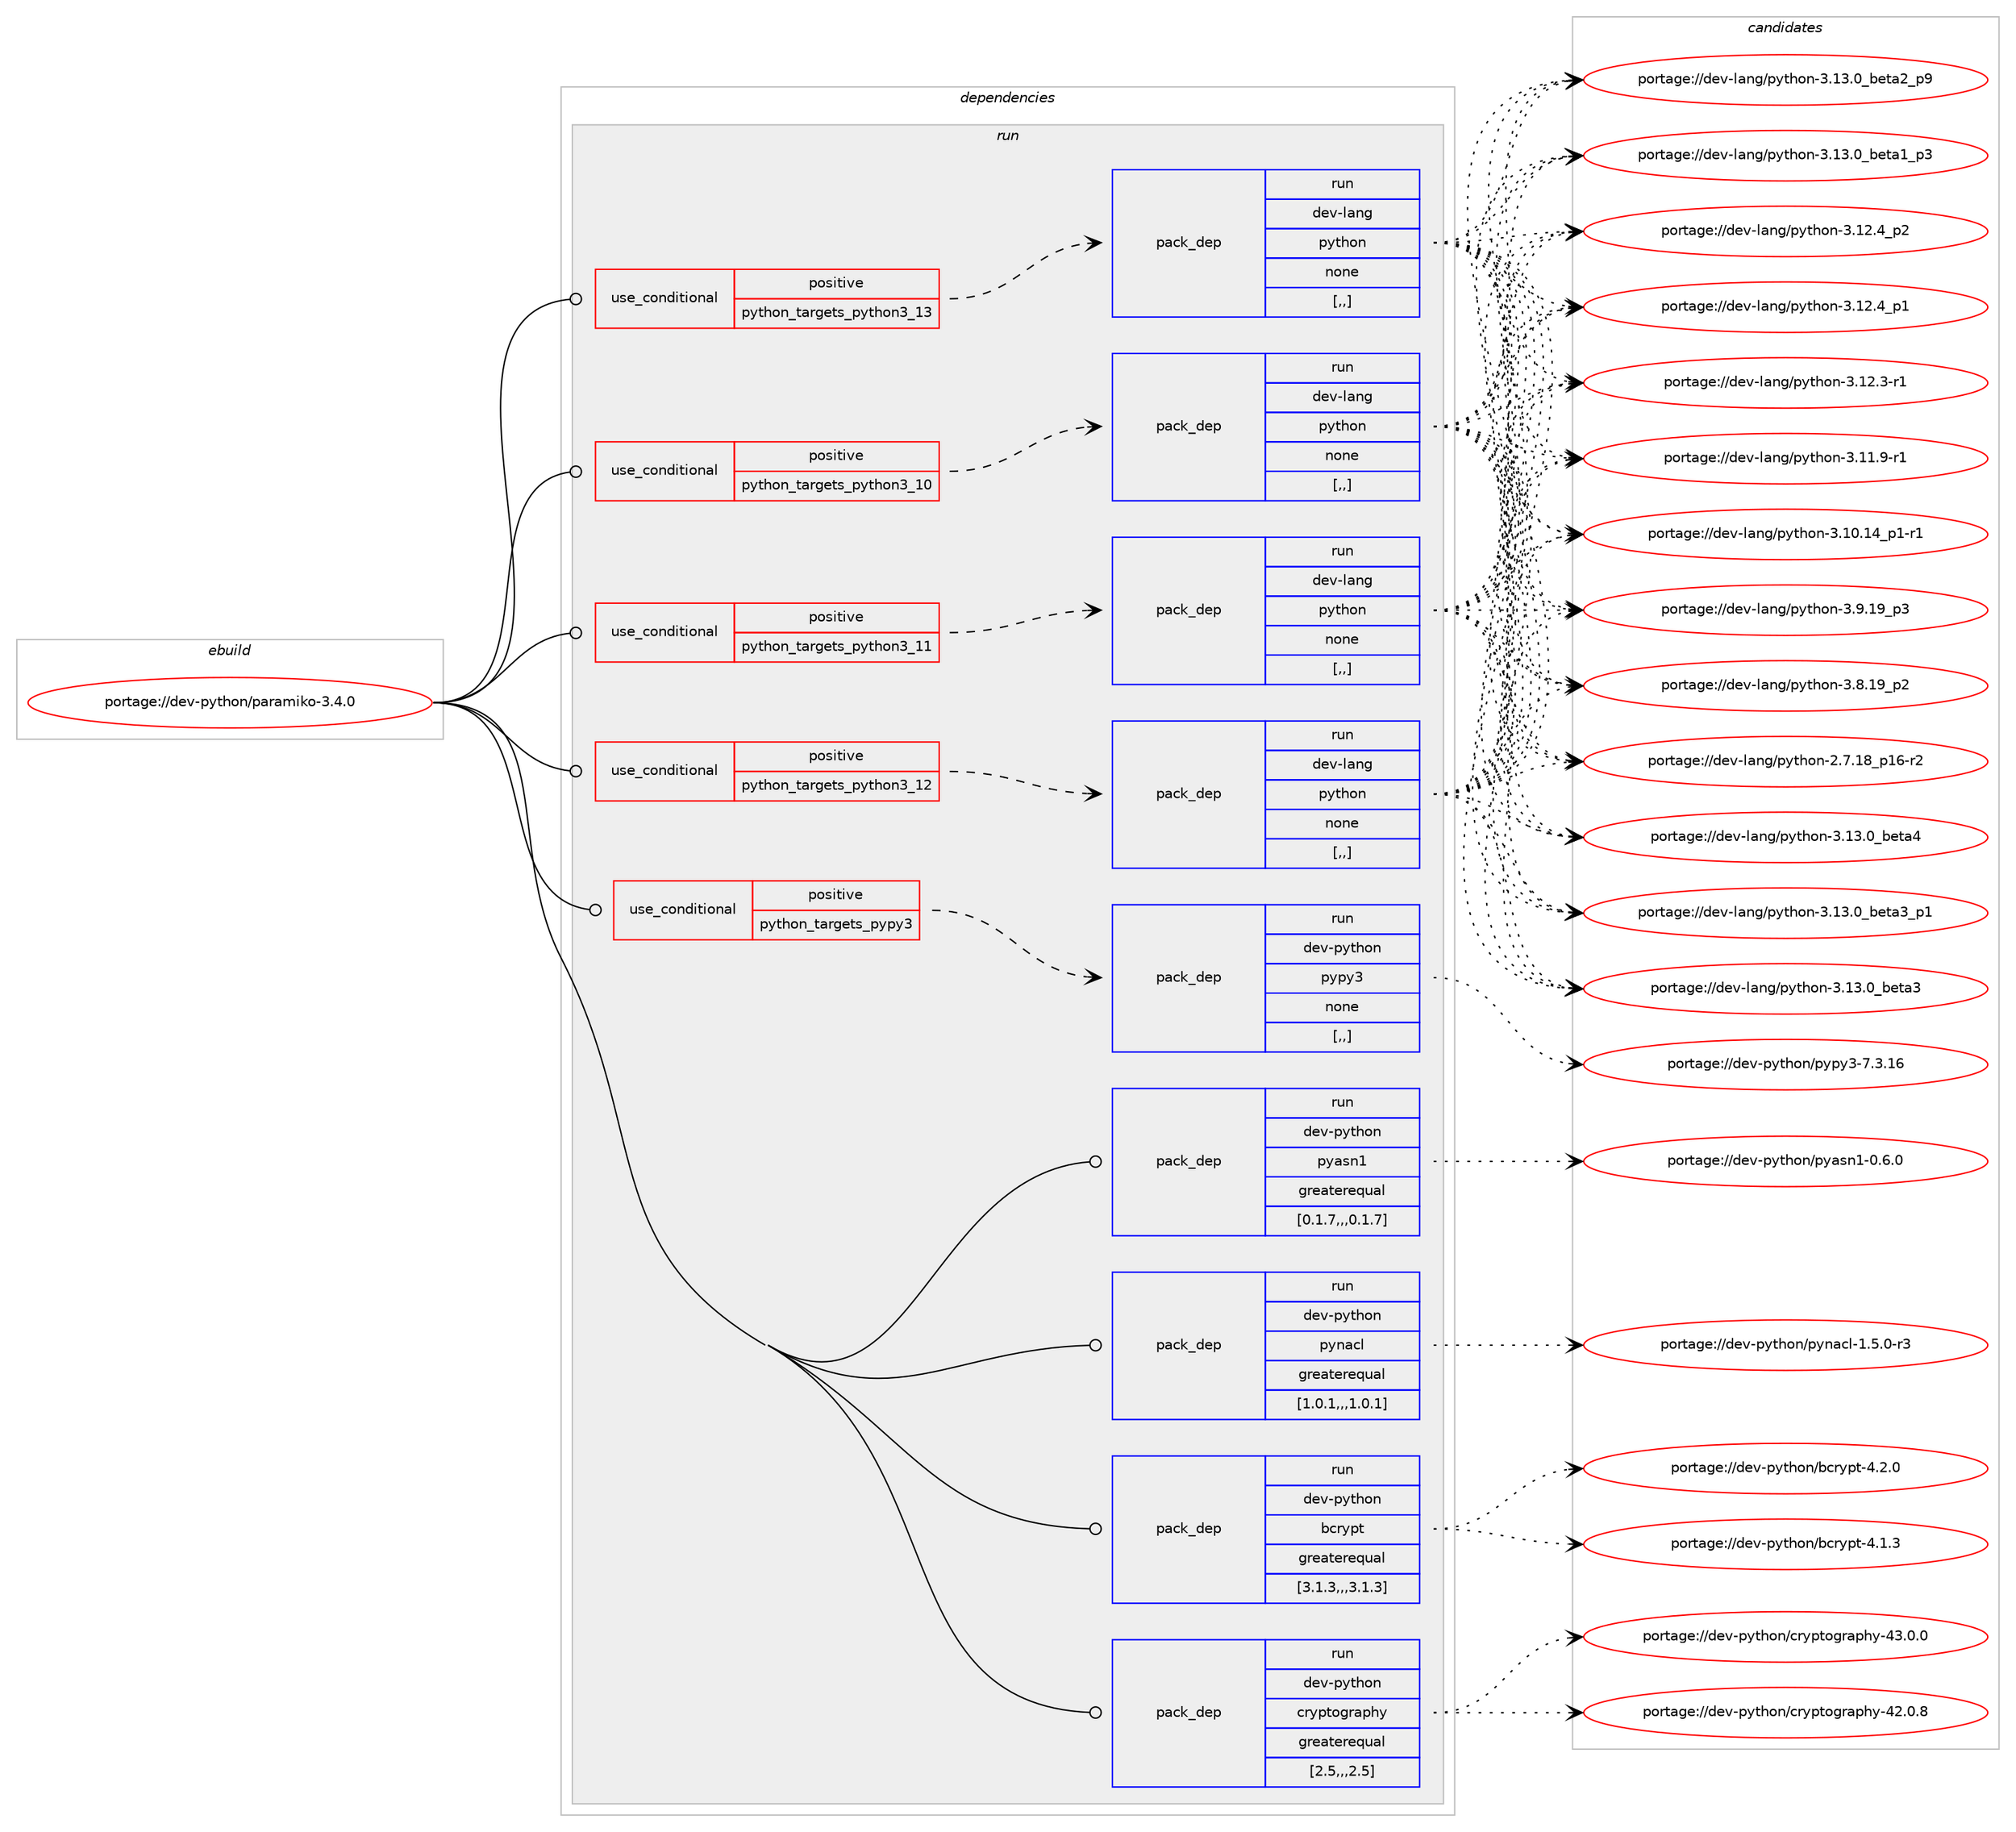 digraph prolog {

# *************
# Graph options
# *************

newrank=true;
concentrate=true;
compound=true;
graph [rankdir=LR,fontname=Helvetica,fontsize=10,ranksep=1.5];#, ranksep=2.5, nodesep=0.2];
edge  [arrowhead=vee];
node  [fontname=Helvetica,fontsize=10];

# **********
# The ebuild
# **********

subgraph cluster_leftcol {
color=gray;
label=<<i>ebuild</i>>;
id [label="portage://dev-python/paramiko-3.4.0", color=red, width=4, href="../dev-python/paramiko-3.4.0.svg"];
}

# ****************
# The dependencies
# ****************

subgraph cluster_midcol {
color=gray;
label=<<i>dependencies</i>>;
subgraph cluster_compile {
fillcolor="#eeeeee";
style=filled;
label=<<i>compile</i>>;
}
subgraph cluster_compileandrun {
fillcolor="#eeeeee";
style=filled;
label=<<i>compile and run</i>>;
}
subgraph cluster_run {
fillcolor="#eeeeee";
style=filled;
label=<<i>run</i>>;
subgraph cond35949 {
dependency154280 [label=<<TABLE BORDER="0" CELLBORDER="1" CELLSPACING="0" CELLPADDING="4"><TR><TD ROWSPAN="3" CELLPADDING="10">use_conditional</TD></TR><TR><TD>positive</TD></TR><TR><TD>python_targets_pypy3</TD></TR></TABLE>>, shape=none, color=red];
subgraph pack117076 {
dependency154281 [label=<<TABLE BORDER="0" CELLBORDER="1" CELLSPACING="0" CELLPADDING="4" WIDTH="220"><TR><TD ROWSPAN="6" CELLPADDING="30">pack_dep</TD></TR><TR><TD WIDTH="110">run</TD></TR><TR><TD>dev-python</TD></TR><TR><TD>pypy3</TD></TR><TR><TD>none</TD></TR><TR><TD>[,,]</TD></TR></TABLE>>, shape=none, color=blue];
}
dependency154280:e -> dependency154281:w [weight=20,style="dashed",arrowhead="vee"];
}
id:e -> dependency154280:w [weight=20,style="solid",arrowhead="odot"];
subgraph cond35950 {
dependency154282 [label=<<TABLE BORDER="0" CELLBORDER="1" CELLSPACING="0" CELLPADDING="4"><TR><TD ROWSPAN="3" CELLPADDING="10">use_conditional</TD></TR><TR><TD>positive</TD></TR><TR><TD>python_targets_python3_10</TD></TR></TABLE>>, shape=none, color=red];
subgraph pack117077 {
dependency154283 [label=<<TABLE BORDER="0" CELLBORDER="1" CELLSPACING="0" CELLPADDING="4" WIDTH="220"><TR><TD ROWSPAN="6" CELLPADDING="30">pack_dep</TD></TR><TR><TD WIDTH="110">run</TD></TR><TR><TD>dev-lang</TD></TR><TR><TD>python</TD></TR><TR><TD>none</TD></TR><TR><TD>[,,]</TD></TR></TABLE>>, shape=none, color=blue];
}
dependency154282:e -> dependency154283:w [weight=20,style="dashed",arrowhead="vee"];
}
id:e -> dependency154282:w [weight=20,style="solid",arrowhead="odot"];
subgraph cond35951 {
dependency154284 [label=<<TABLE BORDER="0" CELLBORDER="1" CELLSPACING="0" CELLPADDING="4"><TR><TD ROWSPAN="3" CELLPADDING="10">use_conditional</TD></TR><TR><TD>positive</TD></TR><TR><TD>python_targets_python3_11</TD></TR></TABLE>>, shape=none, color=red];
subgraph pack117078 {
dependency154285 [label=<<TABLE BORDER="0" CELLBORDER="1" CELLSPACING="0" CELLPADDING="4" WIDTH="220"><TR><TD ROWSPAN="6" CELLPADDING="30">pack_dep</TD></TR><TR><TD WIDTH="110">run</TD></TR><TR><TD>dev-lang</TD></TR><TR><TD>python</TD></TR><TR><TD>none</TD></TR><TR><TD>[,,]</TD></TR></TABLE>>, shape=none, color=blue];
}
dependency154284:e -> dependency154285:w [weight=20,style="dashed",arrowhead="vee"];
}
id:e -> dependency154284:w [weight=20,style="solid",arrowhead="odot"];
subgraph cond35952 {
dependency154286 [label=<<TABLE BORDER="0" CELLBORDER="1" CELLSPACING="0" CELLPADDING="4"><TR><TD ROWSPAN="3" CELLPADDING="10">use_conditional</TD></TR><TR><TD>positive</TD></TR><TR><TD>python_targets_python3_12</TD></TR></TABLE>>, shape=none, color=red];
subgraph pack117079 {
dependency154287 [label=<<TABLE BORDER="0" CELLBORDER="1" CELLSPACING="0" CELLPADDING="4" WIDTH="220"><TR><TD ROWSPAN="6" CELLPADDING="30">pack_dep</TD></TR><TR><TD WIDTH="110">run</TD></TR><TR><TD>dev-lang</TD></TR><TR><TD>python</TD></TR><TR><TD>none</TD></TR><TR><TD>[,,]</TD></TR></TABLE>>, shape=none, color=blue];
}
dependency154286:e -> dependency154287:w [weight=20,style="dashed",arrowhead="vee"];
}
id:e -> dependency154286:w [weight=20,style="solid",arrowhead="odot"];
subgraph cond35953 {
dependency154288 [label=<<TABLE BORDER="0" CELLBORDER="1" CELLSPACING="0" CELLPADDING="4"><TR><TD ROWSPAN="3" CELLPADDING="10">use_conditional</TD></TR><TR><TD>positive</TD></TR><TR><TD>python_targets_python3_13</TD></TR></TABLE>>, shape=none, color=red];
subgraph pack117080 {
dependency154289 [label=<<TABLE BORDER="0" CELLBORDER="1" CELLSPACING="0" CELLPADDING="4" WIDTH="220"><TR><TD ROWSPAN="6" CELLPADDING="30">pack_dep</TD></TR><TR><TD WIDTH="110">run</TD></TR><TR><TD>dev-lang</TD></TR><TR><TD>python</TD></TR><TR><TD>none</TD></TR><TR><TD>[,,]</TD></TR></TABLE>>, shape=none, color=blue];
}
dependency154288:e -> dependency154289:w [weight=20,style="dashed",arrowhead="vee"];
}
id:e -> dependency154288:w [weight=20,style="solid",arrowhead="odot"];
subgraph pack117081 {
dependency154290 [label=<<TABLE BORDER="0" CELLBORDER="1" CELLSPACING="0" CELLPADDING="4" WIDTH="220"><TR><TD ROWSPAN="6" CELLPADDING="30">pack_dep</TD></TR><TR><TD WIDTH="110">run</TD></TR><TR><TD>dev-python</TD></TR><TR><TD>bcrypt</TD></TR><TR><TD>greaterequal</TD></TR><TR><TD>[3.1.3,,,3.1.3]</TD></TR></TABLE>>, shape=none, color=blue];
}
id:e -> dependency154290:w [weight=20,style="solid",arrowhead="odot"];
subgraph pack117082 {
dependency154291 [label=<<TABLE BORDER="0" CELLBORDER="1" CELLSPACING="0" CELLPADDING="4" WIDTH="220"><TR><TD ROWSPAN="6" CELLPADDING="30">pack_dep</TD></TR><TR><TD WIDTH="110">run</TD></TR><TR><TD>dev-python</TD></TR><TR><TD>cryptography</TD></TR><TR><TD>greaterequal</TD></TR><TR><TD>[2.5,,,2.5]</TD></TR></TABLE>>, shape=none, color=blue];
}
id:e -> dependency154291:w [weight=20,style="solid",arrowhead="odot"];
subgraph pack117083 {
dependency154292 [label=<<TABLE BORDER="0" CELLBORDER="1" CELLSPACING="0" CELLPADDING="4" WIDTH="220"><TR><TD ROWSPAN="6" CELLPADDING="30">pack_dep</TD></TR><TR><TD WIDTH="110">run</TD></TR><TR><TD>dev-python</TD></TR><TR><TD>pyasn1</TD></TR><TR><TD>greaterequal</TD></TR><TR><TD>[0.1.7,,,0.1.7]</TD></TR></TABLE>>, shape=none, color=blue];
}
id:e -> dependency154292:w [weight=20,style="solid",arrowhead="odot"];
subgraph pack117084 {
dependency154293 [label=<<TABLE BORDER="0" CELLBORDER="1" CELLSPACING="0" CELLPADDING="4" WIDTH="220"><TR><TD ROWSPAN="6" CELLPADDING="30">pack_dep</TD></TR><TR><TD WIDTH="110">run</TD></TR><TR><TD>dev-python</TD></TR><TR><TD>pynacl</TD></TR><TR><TD>greaterequal</TD></TR><TR><TD>[1.0.1,,,1.0.1]</TD></TR></TABLE>>, shape=none, color=blue];
}
id:e -> dependency154293:w [weight=20,style="solid",arrowhead="odot"];
}
}

# **************
# The candidates
# **************

subgraph cluster_choices {
rank=same;
color=gray;
label=<<i>candidates</i>>;

subgraph choice117076 {
color=black;
nodesep=1;
choice10010111845112121116104111110471121211121215145554651464954 [label="portage://dev-python/pypy3-7.3.16", color=red, width=4,href="../dev-python/pypy3-7.3.16.svg"];
dependency154281:e -> choice10010111845112121116104111110471121211121215145554651464954:w [style=dotted,weight="100"];
}
subgraph choice117077 {
color=black;
nodesep=1;
choice1001011184510897110103471121211161041111104551464951464895981011169752 [label="portage://dev-lang/python-3.13.0_beta4", color=red, width=4,href="../dev-lang/python-3.13.0_beta4.svg"];
choice10010111845108971101034711212111610411111045514649514648959810111697519511249 [label="portage://dev-lang/python-3.13.0_beta3_p1", color=red, width=4,href="../dev-lang/python-3.13.0_beta3_p1.svg"];
choice1001011184510897110103471121211161041111104551464951464895981011169751 [label="portage://dev-lang/python-3.13.0_beta3", color=red, width=4,href="../dev-lang/python-3.13.0_beta3.svg"];
choice10010111845108971101034711212111610411111045514649514648959810111697509511257 [label="portage://dev-lang/python-3.13.0_beta2_p9", color=red, width=4,href="../dev-lang/python-3.13.0_beta2_p9.svg"];
choice10010111845108971101034711212111610411111045514649514648959810111697499511251 [label="portage://dev-lang/python-3.13.0_beta1_p3", color=red, width=4,href="../dev-lang/python-3.13.0_beta1_p3.svg"];
choice100101118451089711010347112121116104111110455146495046529511250 [label="portage://dev-lang/python-3.12.4_p2", color=red, width=4,href="../dev-lang/python-3.12.4_p2.svg"];
choice100101118451089711010347112121116104111110455146495046529511249 [label="portage://dev-lang/python-3.12.4_p1", color=red, width=4,href="../dev-lang/python-3.12.4_p1.svg"];
choice100101118451089711010347112121116104111110455146495046514511449 [label="portage://dev-lang/python-3.12.3-r1", color=red, width=4,href="../dev-lang/python-3.12.3-r1.svg"];
choice100101118451089711010347112121116104111110455146494946574511449 [label="portage://dev-lang/python-3.11.9-r1", color=red, width=4,href="../dev-lang/python-3.11.9-r1.svg"];
choice100101118451089711010347112121116104111110455146494846495295112494511449 [label="portage://dev-lang/python-3.10.14_p1-r1", color=red, width=4,href="../dev-lang/python-3.10.14_p1-r1.svg"];
choice100101118451089711010347112121116104111110455146574649579511251 [label="portage://dev-lang/python-3.9.19_p3", color=red, width=4,href="../dev-lang/python-3.9.19_p3.svg"];
choice100101118451089711010347112121116104111110455146564649579511250 [label="portage://dev-lang/python-3.8.19_p2", color=red, width=4,href="../dev-lang/python-3.8.19_p2.svg"];
choice100101118451089711010347112121116104111110455046554649569511249544511450 [label="portage://dev-lang/python-2.7.18_p16-r2", color=red, width=4,href="../dev-lang/python-2.7.18_p16-r2.svg"];
dependency154283:e -> choice1001011184510897110103471121211161041111104551464951464895981011169752:w [style=dotted,weight="100"];
dependency154283:e -> choice10010111845108971101034711212111610411111045514649514648959810111697519511249:w [style=dotted,weight="100"];
dependency154283:e -> choice1001011184510897110103471121211161041111104551464951464895981011169751:w [style=dotted,weight="100"];
dependency154283:e -> choice10010111845108971101034711212111610411111045514649514648959810111697509511257:w [style=dotted,weight="100"];
dependency154283:e -> choice10010111845108971101034711212111610411111045514649514648959810111697499511251:w [style=dotted,weight="100"];
dependency154283:e -> choice100101118451089711010347112121116104111110455146495046529511250:w [style=dotted,weight="100"];
dependency154283:e -> choice100101118451089711010347112121116104111110455146495046529511249:w [style=dotted,weight="100"];
dependency154283:e -> choice100101118451089711010347112121116104111110455146495046514511449:w [style=dotted,weight="100"];
dependency154283:e -> choice100101118451089711010347112121116104111110455146494946574511449:w [style=dotted,weight="100"];
dependency154283:e -> choice100101118451089711010347112121116104111110455146494846495295112494511449:w [style=dotted,weight="100"];
dependency154283:e -> choice100101118451089711010347112121116104111110455146574649579511251:w [style=dotted,weight="100"];
dependency154283:e -> choice100101118451089711010347112121116104111110455146564649579511250:w [style=dotted,weight="100"];
dependency154283:e -> choice100101118451089711010347112121116104111110455046554649569511249544511450:w [style=dotted,weight="100"];
}
subgraph choice117078 {
color=black;
nodesep=1;
choice1001011184510897110103471121211161041111104551464951464895981011169752 [label="portage://dev-lang/python-3.13.0_beta4", color=red, width=4,href="../dev-lang/python-3.13.0_beta4.svg"];
choice10010111845108971101034711212111610411111045514649514648959810111697519511249 [label="portage://dev-lang/python-3.13.0_beta3_p1", color=red, width=4,href="../dev-lang/python-3.13.0_beta3_p1.svg"];
choice1001011184510897110103471121211161041111104551464951464895981011169751 [label="portage://dev-lang/python-3.13.0_beta3", color=red, width=4,href="../dev-lang/python-3.13.0_beta3.svg"];
choice10010111845108971101034711212111610411111045514649514648959810111697509511257 [label="portage://dev-lang/python-3.13.0_beta2_p9", color=red, width=4,href="../dev-lang/python-3.13.0_beta2_p9.svg"];
choice10010111845108971101034711212111610411111045514649514648959810111697499511251 [label="portage://dev-lang/python-3.13.0_beta1_p3", color=red, width=4,href="../dev-lang/python-3.13.0_beta1_p3.svg"];
choice100101118451089711010347112121116104111110455146495046529511250 [label="portage://dev-lang/python-3.12.4_p2", color=red, width=4,href="../dev-lang/python-3.12.4_p2.svg"];
choice100101118451089711010347112121116104111110455146495046529511249 [label="portage://dev-lang/python-3.12.4_p1", color=red, width=4,href="../dev-lang/python-3.12.4_p1.svg"];
choice100101118451089711010347112121116104111110455146495046514511449 [label="portage://dev-lang/python-3.12.3-r1", color=red, width=4,href="../dev-lang/python-3.12.3-r1.svg"];
choice100101118451089711010347112121116104111110455146494946574511449 [label="portage://dev-lang/python-3.11.9-r1", color=red, width=4,href="../dev-lang/python-3.11.9-r1.svg"];
choice100101118451089711010347112121116104111110455146494846495295112494511449 [label="portage://dev-lang/python-3.10.14_p1-r1", color=red, width=4,href="../dev-lang/python-3.10.14_p1-r1.svg"];
choice100101118451089711010347112121116104111110455146574649579511251 [label="portage://dev-lang/python-3.9.19_p3", color=red, width=4,href="../dev-lang/python-3.9.19_p3.svg"];
choice100101118451089711010347112121116104111110455146564649579511250 [label="portage://dev-lang/python-3.8.19_p2", color=red, width=4,href="../dev-lang/python-3.8.19_p2.svg"];
choice100101118451089711010347112121116104111110455046554649569511249544511450 [label="portage://dev-lang/python-2.7.18_p16-r2", color=red, width=4,href="../dev-lang/python-2.7.18_p16-r2.svg"];
dependency154285:e -> choice1001011184510897110103471121211161041111104551464951464895981011169752:w [style=dotted,weight="100"];
dependency154285:e -> choice10010111845108971101034711212111610411111045514649514648959810111697519511249:w [style=dotted,weight="100"];
dependency154285:e -> choice1001011184510897110103471121211161041111104551464951464895981011169751:w [style=dotted,weight="100"];
dependency154285:e -> choice10010111845108971101034711212111610411111045514649514648959810111697509511257:w [style=dotted,weight="100"];
dependency154285:e -> choice10010111845108971101034711212111610411111045514649514648959810111697499511251:w [style=dotted,weight="100"];
dependency154285:e -> choice100101118451089711010347112121116104111110455146495046529511250:w [style=dotted,weight="100"];
dependency154285:e -> choice100101118451089711010347112121116104111110455146495046529511249:w [style=dotted,weight="100"];
dependency154285:e -> choice100101118451089711010347112121116104111110455146495046514511449:w [style=dotted,weight="100"];
dependency154285:e -> choice100101118451089711010347112121116104111110455146494946574511449:w [style=dotted,weight="100"];
dependency154285:e -> choice100101118451089711010347112121116104111110455146494846495295112494511449:w [style=dotted,weight="100"];
dependency154285:e -> choice100101118451089711010347112121116104111110455146574649579511251:w [style=dotted,weight="100"];
dependency154285:e -> choice100101118451089711010347112121116104111110455146564649579511250:w [style=dotted,weight="100"];
dependency154285:e -> choice100101118451089711010347112121116104111110455046554649569511249544511450:w [style=dotted,weight="100"];
}
subgraph choice117079 {
color=black;
nodesep=1;
choice1001011184510897110103471121211161041111104551464951464895981011169752 [label="portage://dev-lang/python-3.13.0_beta4", color=red, width=4,href="../dev-lang/python-3.13.0_beta4.svg"];
choice10010111845108971101034711212111610411111045514649514648959810111697519511249 [label="portage://dev-lang/python-3.13.0_beta3_p1", color=red, width=4,href="../dev-lang/python-3.13.0_beta3_p1.svg"];
choice1001011184510897110103471121211161041111104551464951464895981011169751 [label="portage://dev-lang/python-3.13.0_beta3", color=red, width=4,href="../dev-lang/python-3.13.0_beta3.svg"];
choice10010111845108971101034711212111610411111045514649514648959810111697509511257 [label="portage://dev-lang/python-3.13.0_beta2_p9", color=red, width=4,href="../dev-lang/python-3.13.0_beta2_p9.svg"];
choice10010111845108971101034711212111610411111045514649514648959810111697499511251 [label="portage://dev-lang/python-3.13.0_beta1_p3", color=red, width=4,href="../dev-lang/python-3.13.0_beta1_p3.svg"];
choice100101118451089711010347112121116104111110455146495046529511250 [label="portage://dev-lang/python-3.12.4_p2", color=red, width=4,href="../dev-lang/python-3.12.4_p2.svg"];
choice100101118451089711010347112121116104111110455146495046529511249 [label="portage://dev-lang/python-3.12.4_p1", color=red, width=4,href="../dev-lang/python-3.12.4_p1.svg"];
choice100101118451089711010347112121116104111110455146495046514511449 [label="portage://dev-lang/python-3.12.3-r1", color=red, width=4,href="../dev-lang/python-3.12.3-r1.svg"];
choice100101118451089711010347112121116104111110455146494946574511449 [label="portage://dev-lang/python-3.11.9-r1", color=red, width=4,href="../dev-lang/python-3.11.9-r1.svg"];
choice100101118451089711010347112121116104111110455146494846495295112494511449 [label="portage://dev-lang/python-3.10.14_p1-r1", color=red, width=4,href="../dev-lang/python-3.10.14_p1-r1.svg"];
choice100101118451089711010347112121116104111110455146574649579511251 [label="portage://dev-lang/python-3.9.19_p3", color=red, width=4,href="../dev-lang/python-3.9.19_p3.svg"];
choice100101118451089711010347112121116104111110455146564649579511250 [label="portage://dev-lang/python-3.8.19_p2", color=red, width=4,href="../dev-lang/python-3.8.19_p2.svg"];
choice100101118451089711010347112121116104111110455046554649569511249544511450 [label="portage://dev-lang/python-2.7.18_p16-r2", color=red, width=4,href="../dev-lang/python-2.7.18_p16-r2.svg"];
dependency154287:e -> choice1001011184510897110103471121211161041111104551464951464895981011169752:w [style=dotted,weight="100"];
dependency154287:e -> choice10010111845108971101034711212111610411111045514649514648959810111697519511249:w [style=dotted,weight="100"];
dependency154287:e -> choice1001011184510897110103471121211161041111104551464951464895981011169751:w [style=dotted,weight="100"];
dependency154287:e -> choice10010111845108971101034711212111610411111045514649514648959810111697509511257:w [style=dotted,weight="100"];
dependency154287:e -> choice10010111845108971101034711212111610411111045514649514648959810111697499511251:w [style=dotted,weight="100"];
dependency154287:e -> choice100101118451089711010347112121116104111110455146495046529511250:w [style=dotted,weight="100"];
dependency154287:e -> choice100101118451089711010347112121116104111110455146495046529511249:w [style=dotted,weight="100"];
dependency154287:e -> choice100101118451089711010347112121116104111110455146495046514511449:w [style=dotted,weight="100"];
dependency154287:e -> choice100101118451089711010347112121116104111110455146494946574511449:w [style=dotted,weight="100"];
dependency154287:e -> choice100101118451089711010347112121116104111110455146494846495295112494511449:w [style=dotted,weight="100"];
dependency154287:e -> choice100101118451089711010347112121116104111110455146574649579511251:w [style=dotted,weight="100"];
dependency154287:e -> choice100101118451089711010347112121116104111110455146564649579511250:w [style=dotted,weight="100"];
dependency154287:e -> choice100101118451089711010347112121116104111110455046554649569511249544511450:w [style=dotted,weight="100"];
}
subgraph choice117080 {
color=black;
nodesep=1;
choice1001011184510897110103471121211161041111104551464951464895981011169752 [label="portage://dev-lang/python-3.13.0_beta4", color=red, width=4,href="../dev-lang/python-3.13.0_beta4.svg"];
choice10010111845108971101034711212111610411111045514649514648959810111697519511249 [label="portage://dev-lang/python-3.13.0_beta3_p1", color=red, width=4,href="../dev-lang/python-3.13.0_beta3_p1.svg"];
choice1001011184510897110103471121211161041111104551464951464895981011169751 [label="portage://dev-lang/python-3.13.0_beta3", color=red, width=4,href="../dev-lang/python-3.13.0_beta3.svg"];
choice10010111845108971101034711212111610411111045514649514648959810111697509511257 [label="portage://dev-lang/python-3.13.0_beta2_p9", color=red, width=4,href="../dev-lang/python-3.13.0_beta2_p9.svg"];
choice10010111845108971101034711212111610411111045514649514648959810111697499511251 [label="portage://dev-lang/python-3.13.0_beta1_p3", color=red, width=4,href="../dev-lang/python-3.13.0_beta1_p3.svg"];
choice100101118451089711010347112121116104111110455146495046529511250 [label="portage://dev-lang/python-3.12.4_p2", color=red, width=4,href="../dev-lang/python-3.12.4_p2.svg"];
choice100101118451089711010347112121116104111110455146495046529511249 [label="portage://dev-lang/python-3.12.4_p1", color=red, width=4,href="../dev-lang/python-3.12.4_p1.svg"];
choice100101118451089711010347112121116104111110455146495046514511449 [label="portage://dev-lang/python-3.12.3-r1", color=red, width=4,href="../dev-lang/python-3.12.3-r1.svg"];
choice100101118451089711010347112121116104111110455146494946574511449 [label="portage://dev-lang/python-3.11.9-r1", color=red, width=4,href="../dev-lang/python-3.11.9-r1.svg"];
choice100101118451089711010347112121116104111110455146494846495295112494511449 [label="portage://dev-lang/python-3.10.14_p1-r1", color=red, width=4,href="../dev-lang/python-3.10.14_p1-r1.svg"];
choice100101118451089711010347112121116104111110455146574649579511251 [label="portage://dev-lang/python-3.9.19_p3", color=red, width=4,href="../dev-lang/python-3.9.19_p3.svg"];
choice100101118451089711010347112121116104111110455146564649579511250 [label="portage://dev-lang/python-3.8.19_p2", color=red, width=4,href="../dev-lang/python-3.8.19_p2.svg"];
choice100101118451089711010347112121116104111110455046554649569511249544511450 [label="portage://dev-lang/python-2.7.18_p16-r2", color=red, width=4,href="../dev-lang/python-2.7.18_p16-r2.svg"];
dependency154289:e -> choice1001011184510897110103471121211161041111104551464951464895981011169752:w [style=dotted,weight="100"];
dependency154289:e -> choice10010111845108971101034711212111610411111045514649514648959810111697519511249:w [style=dotted,weight="100"];
dependency154289:e -> choice1001011184510897110103471121211161041111104551464951464895981011169751:w [style=dotted,weight="100"];
dependency154289:e -> choice10010111845108971101034711212111610411111045514649514648959810111697509511257:w [style=dotted,weight="100"];
dependency154289:e -> choice10010111845108971101034711212111610411111045514649514648959810111697499511251:w [style=dotted,weight="100"];
dependency154289:e -> choice100101118451089711010347112121116104111110455146495046529511250:w [style=dotted,weight="100"];
dependency154289:e -> choice100101118451089711010347112121116104111110455146495046529511249:w [style=dotted,weight="100"];
dependency154289:e -> choice100101118451089711010347112121116104111110455146495046514511449:w [style=dotted,weight="100"];
dependency154289:e -> choice100101118451089711010347112121116104111110455146494946574511449:w [style=dotted,weight="100"];
dependency154289:e -> choice100101118451089711010347112121116104111110455146494846495295112494511449:w [style=dotted,weight="100"];
dependency154289:e -> choice100101118451089711010347112121116104111110455146574649579511251:w [style=dotted,weight="100"];
dependency154289:e -> choice100101118451089711010347112121116104111110455146564649579511250:w [style=dotted,weight="100"];
dependency154289:e -> choice100101118451089711010347112121116104111110455046554649569511249544511450:w [style=dotted,weight="100"];
}
subgraph choice117081 {
color=black;
nodesep=1;
choice10010111845112121116104111110479899114121112116455246504648 [label="portage://dev-python/bcrypt-4.2.0", color=red, width=4,href="../dev-python/bcrypt-4.2.0.svg"];
choice10010111845112121116104111110479899114121112116455246494651 [label="portage://dev-python/bcrypt-4.1.3", color=red, width=4,href="../dev-python/bcrypt-4.1.3.svg"];
dependency154290:e -> choice10010111845112121116104111110479899114121112116455246504648:w [style=dotted,weight="100"];
dependency154290:e -> choice10010111845112121116104111110479899114121112116455246494651:w [style=dotted,weight="100"];
}
subgraph choice117082 {
color=black;
nodesep=1;
choice1001011184511212111610411111047991141211121161111031149711210412145525146484648 [label="portage://dev-python/cryptography-43.0.0", color=red, width=4,href="../dev-python/cryptography-43.0.0.svg"];
choice1001011184511212111610411111047991141211121161111031149711210412145525046484656 [label="portage://dev-python/cryptography-42.0.8", color=red, width=4,href="../dev-python/cryptography-42.0.8.svg"];
dependency154291:e -> choice1001011184511212111610411111047991141211121161111031149711210412145525146484648:w [style=dotted,weight="100"];
dependency154291:e -> choice1001011184511212111610411111047991141211121161111031149711210412145525046484656:w [style=dotted,weight="100"];
}
subgraph choice117083 {
color=black;
nodesep=1;
choice10010111845112121116104111110471121219711511049454846544648 [label="portage://dev-python/pyasn1-0.6.0", color=red, width=4,href="../dev-python/pyasn1-0.6.0.svg"];
dependency154292:e -> choice10010111845112121116104111110471121219711511049454846544648:w [style=dotted,weight="100"];
}
subgraph choice117084 {
color=black;
nodesep=1;
choice100101118451121211161041111104711212111097991084549465346484511451 [label="portage://dev-python/pynacl-1.5.0-r3", color=red, width=4,href="../dev-python/pynacl-1.5.0-r3.svg"];
dependency154293:e -> choice100101118451121211161041111104711212111097991084549465346484511451:w [style=dotted,weight="100"];
}
}

}
